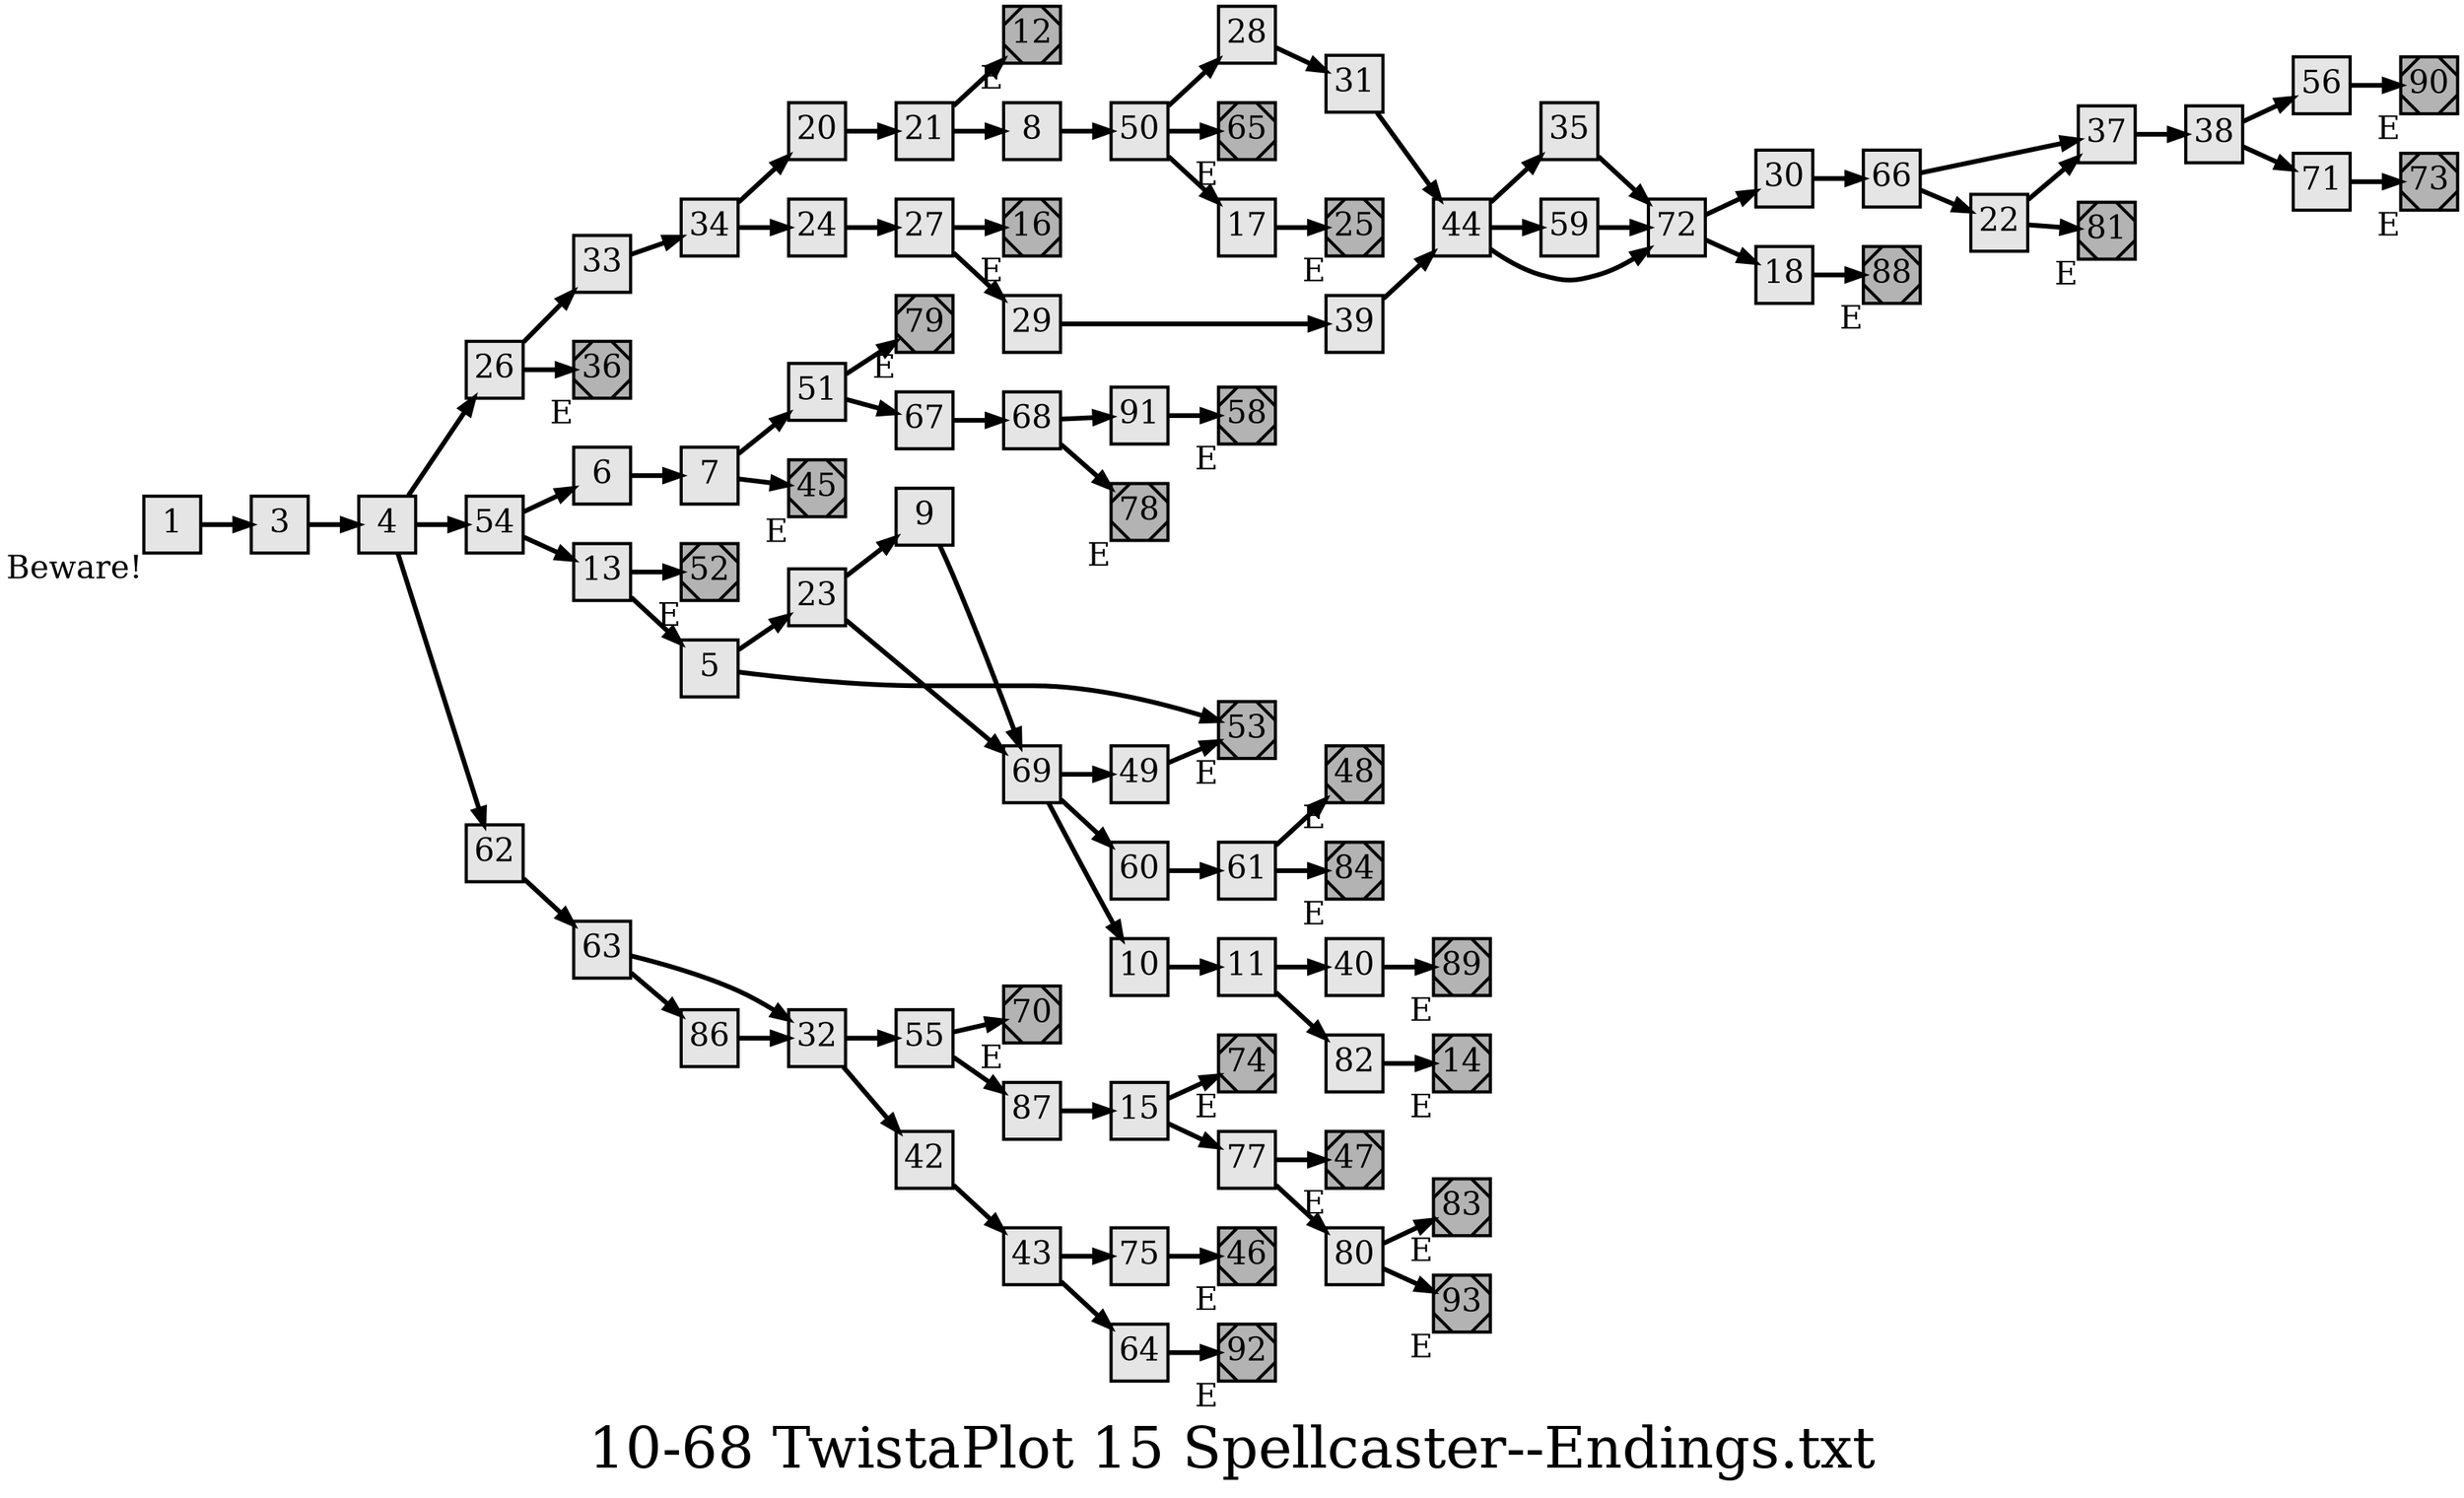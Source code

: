 digraph g{
  graph [ label="10-68 TwistaPlot 15 Spellcaster--Endings.txt" rankdir=LR, ordering=out, fontsize=36, nodesep="0.35", ranksep="0.45"];
  node  [shape=rect, penwidth=2, fontsize=20, style=filled, fillcolor=grey90, margin="0,0", labelfloat=true, regular=true, fixedsize=true];
  edge  [labelfloat=true, penwidth=3, fontsize=12];
  // 10-68 TwistaPlot 15 Spellcaster;
  
  // Endings;
  
  12	[ xlabel="BAD-E", shape=Msquare, fontsize=20, fillcolor=grey70 ];	// "reduced to a heap of cinders"
  14	[ xlabel="OK-E", shape=Msquare, fontsize=20, fillcolor=grey70 ];	// "constant craving for tune"
  16	[ xlabel="GOOD-E", shape=Msquare, fontsize=20, fillcolor=grey70 ];	// "make a small fortume"
  25	[ xlabel="BAD-E", shape=Msquare, fontsize=20, fillcolor=grey70 ];	// turned into a toad
  36	[ xlabel="BAD-E", shape=Msquare, fontsize=20, fillcolor=grey70 ];	// "trapped inside a mirror"
  45	[ xlabel="OK-E", shape=Msquare, fontsize=20, fillcolor=grey70 ];	// "During your long recover, you write a book"
  46	[ xlabel="BAD-E", shape=Msquare, fontsize=20, fillcolor=grey70 ];	// work off a vandelism conviction
  47	[ xlabel="BAD-E", shape=Msquare, fontsize=20, fillcolor=grey70 ];	// "life as a Puritan isn't *all* bad"
  48	[ xlabel="BAD-E", shape=Msquare, fontsize=20, fillcolor=grey70 ];	// "they just jail you for life"
  52	[ xlabel="BAD-E", shape=Msquare, fontsize=20, fillcolor=grey70 ];	// turned into a cat
  53	[ xlabel="BAD-E", shape=Msquare, fontsize=20, fillcolor=grey70 ];	// eaten by a rat
  58	[ xlabel="BAD-E", shape=Msquare, fontsize=20, fillcolor=grey70 ];	// "your parents ground you"
  65	[ xlabel="BAD-E", shape=Msquare, fontsize=20, fillcolor=grey70 ];	// "the cobra gets you"
  70	[ xlabel="BAD-E", shape=Msquare, fontsize=20, fillcolor=grey70 ];	// "sadly, without the book, this is..."
  73	[ xlabel="GOOD-E", shape=Msquare, fontsize=20, fillcolor=grey70 ];	// "you live a charmed life. Riches, power, health are all yours"
  74	[ xlabel="BAD-E", shape=Msquare, fontsize=20, fillcolor=grey70 ];	// world taken over by evil sorcerers
  78	[ xlabel="BAD-E", shape=Msquare, fontsize=20, fillcolor=grey70 ];	// survive in a zombie town
  79	[ xlabel="OK-E", shape=Msquare, fontsize=20, fillcolor=grey70 ];	// but it wasn't a dream
  81	[ xlabel="BAD-E", shape=Msquare, fontsize=20, fillcolor=grey70 ];	// turned into a magic sphere
  83	[ xlabel="GOOD-E", shape=Msquare, fontsize=20, fillcolor=grey70 ];	// join good magicians
  84	[ xlabel="BAD-E", shape=Msquare, fontsize=20, fillcolor=grey70 ];	// "they ground you for life"
  88	[ xlabel="GOOD-E", shape=Msquare, fontsize=20, fillcolor=grey70 ];	// "Yark teaches you all he knows"
  89	[ xlabel="BAD-E", shape=Msquare, fontsize=20, fillcolor=grey70 ];	// "The zookeepers feed you a diet of nothing but rats!"
  90	[ xlabel="GOOD-E", shape=Msquare, fontsize=20, fillcolor=grey70 ];	// "you are just and powerful"
  92	[ xlabel="OK-E", shape=Msquare, fontsize=20, fillcolor=grey70 ];	// hero in the newspaper, but lose the magic book
  93	[ xlabel="BAD-E", shape=Msquare, fontsize=20, fillcolor=grey70 ];	// "Alas, you are burned at the stake."
  
  // Main story graph;
  
  1	[ xlabel="Beware!" ];
  1 -> 3;
  3 -> 4;
  4 -> 26;
  4 -> 54;
  4 -> 62;
  5 -> 23;
  5 -> 53;
  6 -> 7;
  7 -> 51;
  7 -> 45;
  8 -> 50;
  9 -> 69;
  10 -> 11;
  11 -> 40;
  11 -> 82;
  12	[ xlabel="E", shape=Msquare, fontsize=20, fillcolor=grey70 ];
  13 -> 52;
  13 -> 5;
  14	[ xlabel="E", shape=Msquare, fontsize=20, fillcolor=grey70 ];
  15 -> 74;
  15 -> 77;
  16	[ xlabel="E", shape=Msquare, fontsize=20, fillcolor=grey70 ];
  17 -> 25;
  18 -> 88;
  20 -> 21;
  21 -> 12;
  21 -> 8;
  22 -> 37;
  22 -> 81;
  23 -> 9;
  23 -> 69;
  24 -> 27;
  25	[ xlabel="E", shape=Msquare, fontsize=20, fillcolor=grey70 ];
  26 -> 33;
  26 -> 36;
  27 -> 16;
  27 -> 29;
  28 -> 31;
  29 -> 39;
  30 -> 66;
  31 -> 44;
  32 -> 55;
  32 -> 42;
  33 -> 34;
  34 -> 20;
  34 -> 24;
  35 -> 72;
  36	[ xlabel="E", shape=Msquare, fontsize=20, fillcolor=grey70 ];
  37 -> 38;
  38 -> 56;
  38 -> 71;
  39 -> 44;
  40 -> 89;
  42 -> 43;
  43 -> 75;
  43 -> 64;
  44 -> 35;
  44 -> 59;
  44 -> 72;
  45	[ xlabel="E", shape=Msquare, fontsize=20, fillcolor=grey70 ];
  46	[ xlabel="E", shape=Msquare, fontsize=20, fillcolor=grey70 ];
  47	[ xlabel="E", shape=Msquare, fontsize=20, fillcolor=grey70 ];
  48	[ xlabel="E", shape=Msquare, fontsize=20, fillcolor=grey70 ];
  49 -> 53;
  50 -> 28;
  50 -> 17;
  50 -> 65;
  51 -> 79;
  51 -> 67;
  52	[ xlabel="E", shape=Msquare, fontsize=20, fillcolor=grey70 ];
  53	[ xlabel="E", shape=Msquare, fontsize=20, fillcolor=grey70 ];
  54 -> 6;
  54 -> 13;
  55 -> 70;
  55 -> 87;
  56 -> 90;
  58	[ xlabel="E", shape=Msquare, fontsize=20, fillcolor=grey70 ];
  59 -> 72;
  60 -> 61;
  61 -> 48;
  61 -> 84;
  62 -> 63;
  63 -> 32;
  63 -> 86;
  64 -> 92;
  65	[ xlabel="E", shape=Msquare, fontsize=20, fillcolor=grey70 ];
  66 -> 37;
  66 -> 22;
  67 -> 68;
  68 -> 91;
  68 -> 78;
  69 -> 49;
  69 -> 60;
  69 -> 10;
  70	[ xlabel="E", shape=Msquare, fontsize=20, fillcolor=grey70 ];
  71 -> 73;
  72 -> 30;
  72 -> 18;
  73	[ xlabel="E", shape=Msquare, fontsize=20, fillcolor=grey70 ];
  74	[ xlabel="E", shape=Msquare, fontsize=20, fillcolor=grey70 ];
  75 -> 46;
  77 -> 47;
  77 -> 80;
  78	[ xlabel="E", shape=Msquare, fontsize=20, fillcolor=grey70 ];
  79	[ xlabel="E", shape=Msquare, fontsize=20, fillcolor=grey70 ];
  80 -> 83;
  80 -> 93;
  81	[ xlabel="E", shape=Msquare, fontsize=20, fillcolor=grey70 ];
  82 -> 14;
  83	[ xlabel="E", shape=Msquare, fontsize=20, fillcolor=grey70 ];
  84	[ xlabel="E", shape=Msquare, fontsize=20, fillcolor=grey70 ];
  86 -> 32;
  87 -> 15;
  88	[ xlabel="E", shape=Msquare, fontsize=20, fillcolor=grey70 ];
  89	[ xlabel="E", shape=Msquare, fontsize=20, fillcolor=grey70 ];
  90	[ xlabel="E", shape=Msquare, fontsize=20, fillcolor=grey70 ];
  91 -> 58;
  92	[ xlabel="E", shape=Msquare, fontsize=20, fillcolor=grey70 ];
  93	[ xlabel="E", shape=Msquare, fontsize=20, fillcolor=grey70 ];
}

